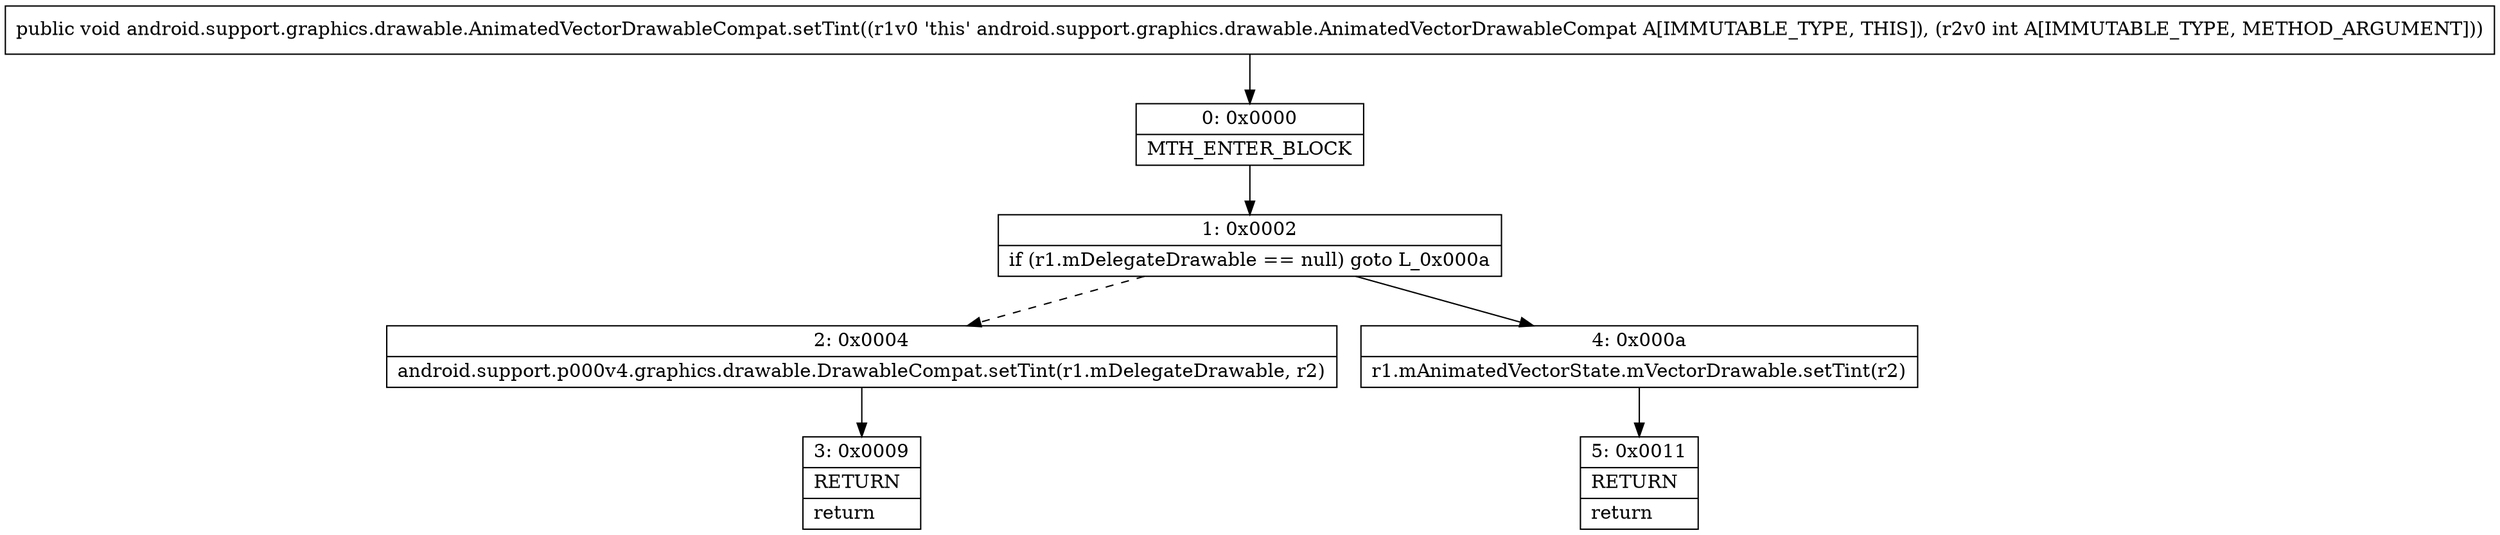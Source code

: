 digraph "CFG forandroid.support.graphics.drawable.AnimatedVectorDrawableCompat.setTint(I)V" {
Node_0 [shape=record,label="{0\:\ 0x0000|MTH_ENTER_BLOCK\l}"];
Node_1 [shape=record,label="{1\:\ 0x0002|if (r1.mDelegateDrawable == null) goto L_0x000a\l}"];
Node_2 [shape=record,label="{2\:\ 0x0004|android.support.p000v4.graphics.drawable.DrawableCompat.setTint(r1.mDelegateDrawable, r2)\l}"];
Node_3 [shape=record,label="{3\:\ 0x0009|RETURN\l|return\l}"];
Node_4 [shape=record,label="{4\:\ 0x000a|r1.mAnimatedVectorState.mVectorDrawable.setTint(r2)\l}"];
Node_5 [shape=record,label="{5\:\ 0x0011|RETURN\l|return\l}"];
MethodNode[shape=record,label="{public void android.support.graphics.drawable.AnimatedVectorDrawableCompat.setTint((r1v0 'this' android.support.graphics.drawable.AnimatedVectorDrawableCompat A[IMMUTABLE_TYPE, THIS]), (r2v0 int A[IMMUTABLE_TYPE, METHOD_ARGUMENT])) }"];
MethodNode -> Node_0;
Node_0 -> Node_1;
Node_1 -> Node_2[style=dashed];
Node_1 -> Node_4;
Node_2 -> Node_3;
Node_4 -> Node_5;
}

